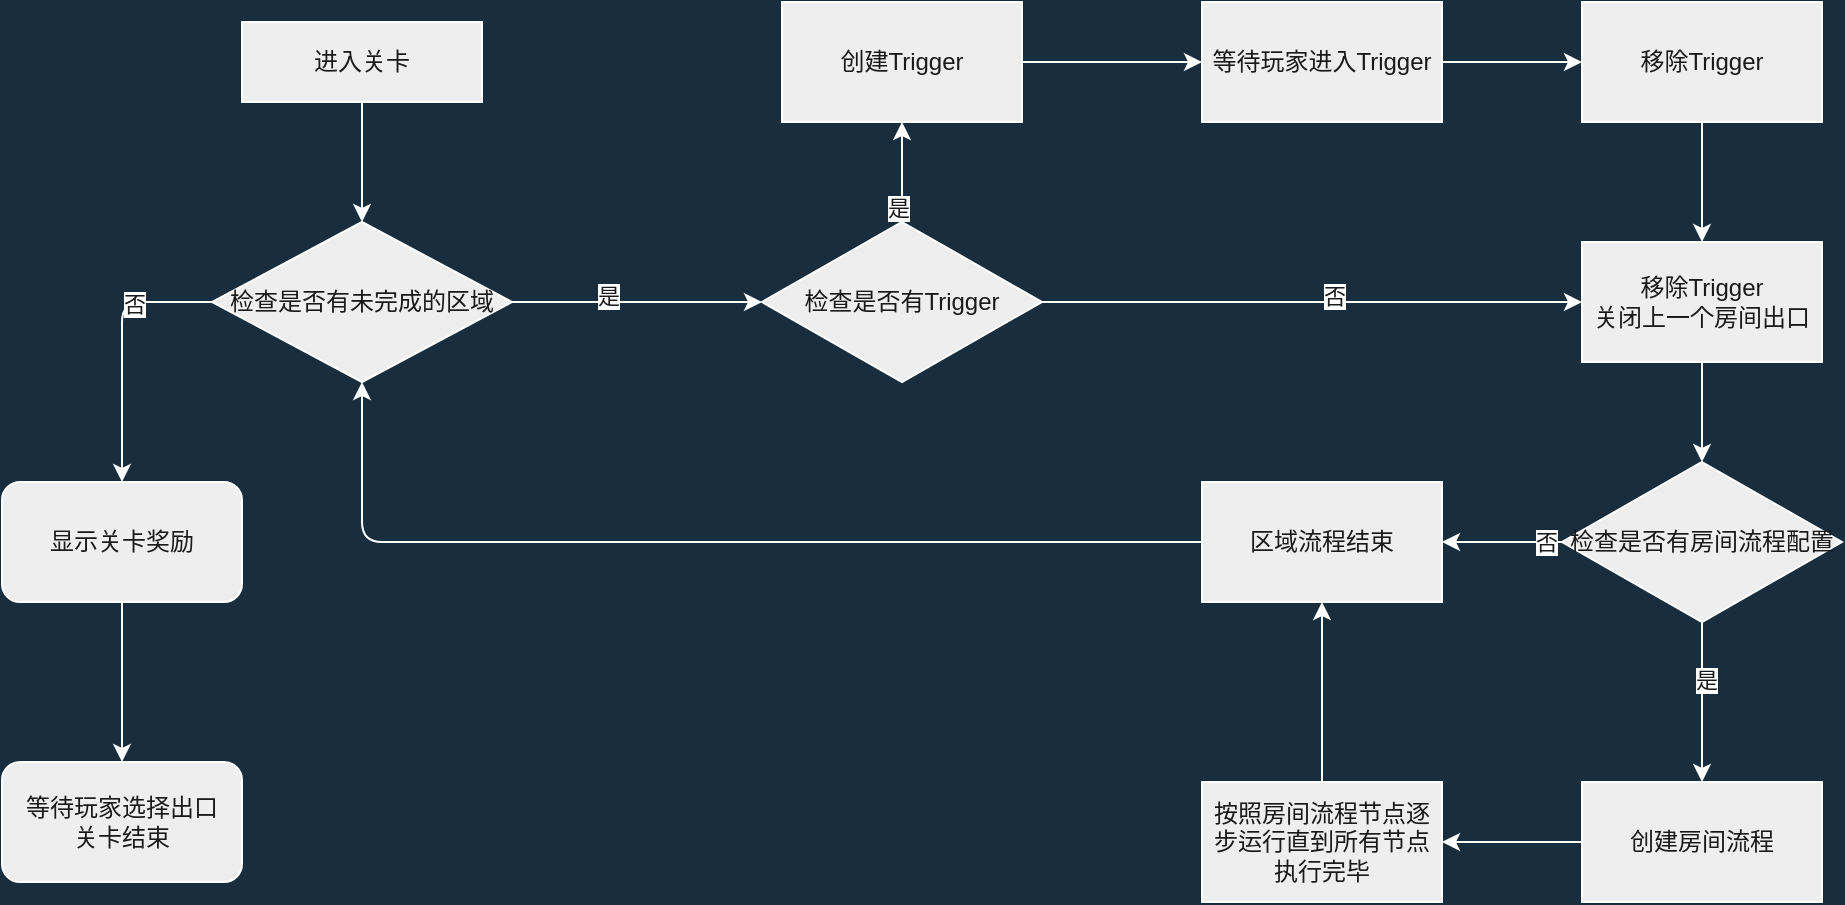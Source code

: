 <mxfile version="16.5.5" type="github">
  <diagram id="C5RBs43oDa-KdzZeNtuy" name="Page-1">
    <mxGraphModel dx="1422" dy="794" grid="1" gridSize="10" guides="1" tooltips="1" connect="1" arrows="1" fold="1" page="1" pageScale="1" pageWidth="1169" pageHeight="827" background="#182E3E" math="0" shadow="0">
      <root>
        <mxCell id="WIyWlLk6GJQsqaUBKTNV-0" />
        <mxCell id="WIyWlLk6GJQsqaUBKTNV-1" parent="WIyWlLk6GJQsqaUBKTNV-0" />
        <mxCell id="4TwKBGxvVmi3ybK4Pog2-3" value="" style="edgeStyle=orthogonalEdgeStyle;curved=0;rounded=1;orthogonalLoop=1;jettySize=auto;html=1;fontColor=#FFFFFF;strokeColor=#FFFFFF;" edge="1" parent="WIyWlLk6GJQsqaUBKTNV-1" source="WIyWlLk6GJQsqaUBKTNV-3" target="4TwKBGxvVmi3ybK4Pog2-2">
          <mxGeometry relative="1" as="geometry" />
        </mxCell>
        <mxCell id="WIyWlLk6GJQsqaUBKTNV-3" value="进入关卡" style="rounded=0;whiteSpace=wrap;html=1;fontSize=12;glass=0;strokeWidth=1;shadow=0;fillColor=#EEEEEE;strokeColor=#FFFFFF;fontColor=#1A1A1A;" parent="WIyWlLk6GJQsqaUBKTNV-1" vertex="1">
          <mxGeometry x="160" y="80" width="120" height="40" as="geometry" />
        </mxCell>
        <mxCell id="4TwKBGxvVmi3ybK4Pog2-5" value="" style="edgeStyle=orthogonalEdgeStyle;curved=0;rounded=1;orthogonalLoop=1;jettySize=auto;html=1;fontColor=#FFFFFF;strokeColor=#FFFFFF;" edge="1" parent="WIyWlLk6GJQsqaUBKTNV-1" source="4TwKBGxvVmi3ybK4Pog2-2" target="4TwKBGxvVmi3ybK4Pog2-7">
          <mxGeometry relative="1" as="geometry">
            <mxPoint x="460" y="120" as="targetPoint" />
            <Array as="points">
              <mxPoint x="330" y="220" />
              <mxPoint x="330" y="220" />
            </Array>
          </mxGeometry>
        </mxCell>
        <mxCell id="4TwKBGxvVmi3ybK4Pog2-6" value="是" style="edgeLabel;html=1;align=center;verticalAlign=middle;resizable=0;points=[];fontColor=#1A1A1A;" vertex="1" connectable="0" parent="4TwKBGxvVmi3ybK4Pog2-5">
          <mxGeometry x="-0.242" y="3" relative="1" as="geometry">
            <mxPoint as="offset" />
          </mxGeometry>
        </mxCell>
        <mxCell id="4TwKBGxvVmi3ybK4Pog2-37" style="edgeStyle=orthogonalEdgeStyle;curved=0;rounded=1;orthogonalLoop=1;jettySize=auto;html=1;fontColor=#FFFFFF;strokeColor=#FFFFFF;exitX=0;exitY=0.5;exitDx=0;exitDy=0;" edge="1" parent="WIyWlLk6GJQsqaUBKTNV-1" source="4TwKBGxvVmi3ybK4Pog2-2" target="4TwKBGxvVmi3ybK4Pog2-38">
          <mxGeometry relative="1" as="geometry">
            <mxPoint x="100" y="390" as="targetPoint" />
            <mxPoint x="140" y="230" as="sourcePoint" />
          </mxGeometry>
        </mxCell>
        <mxCell id="4TwKBGxvVmi3ybK4Pog2-39" value="否" style="edgeLabel;html=1;align=center;verticalAlign=middle;resizable=0;points=[];fontColor=#1A1A1A;" vertex="1" connectable="0" parent="4TwKBGxvVmi3ybK4Pog2-37">
          <mxGeometry x="-0.423" y="1" relative="1" as="geometry">
            <mxPoint as="offset" />
          </mxGeometry>
        </mxCell>
        <mxCell id="4TwKBGxvVmi3ybK4Pog2-2" value="检查是否有未完成的区域" style="rhombus;whiteSpace=wrap;html=1;fillColor=#EEEEEE;strokeColor=#FFFFFF;fontColor=#1A1A1A;rounded=0;glass=0;strokeWidth=1;shadow=0;" vertex="1" parent="WIyWlLk6GJQsqaUBKTNV-1">
          <mxGeometry x="145" y="180" width="150" height="80" as="geometry" />
        </mxCell>
        <mxCell id="4TwKBGxvVmi3ybK4Pog2-10" style="edgeStyle=orthogonalEdgeStyle;curved=0;rounded=1;orthogonalLoop=1;jettySize=auto;html=1;fontColor=#FFFFFF;strokeColor=#FFFFFF;" edge="1" parent="WIyWlLk6GJQsqaUBKTNV-1" source="4TwKBGxvVmi3ybK4Pog2-7" target="4TwKBGxvVmi3ybK4Pog2-8">
          <mxGeometry relative="1" as="geometry" />
        </mxCell>
        <mxCell id="4TwKBGxvVmi3ybK4Pog2-31" value="是" style="edgeLabel;html=1;align=center;verticalAlign=middle;resizable=0;points=[];fontColor=#1A1A1A;" vertex="1" connectable="0" parent="4TwKBGxvVmi3ybK4Pog2-10">
          <mxGeometry x="-0.7" y="2" relative="1" as="geometry">
            <mxPoint as="offset" />
          </mxGeometry>
        </mxCell>
        <mxCell id="4TwKBGxvVmi3ybK4Pog2-20" style="edgeStyle=orthogonalEdgeStyle;curved=0;rounded=1;orthogonalLoop=1;jettySize=auto;html=1;fontColor=#FFFFFF;strokeColor=#FFFFFF;" edge="1" parent="WIyWlLk6GJQsqaUBKTNV-1" source="4TwKBGxvVmi3ybK4Pog2-7" target="4TwKBGxvVmi3ybK4Pog2-15">
          <mxGeometry relative="1" as="geometry" />
        </mxCell>
        <mxCell id="4TwKBGxvVmi3ybK4Pog2-21" value="否" style="edgeLabel;html=1;align=center;verticalAlign=middle;resizable=0;points=[];fontColor=#1A1A1A;" vertex="1" connectable="0" parent="4TwKBGxvVmi3ybK4Pog2-20">
          <mxGeometry x="0.082" y="3" relative="1" as="geometry">
            <mxPoint as="offset" />
          </mxGeometry>
        </mxCell>
        <mxCell id="4TwKBGxvVmi3ybK4Pog2-7" value="检查是否有Trigger" style="rhombus;whiteSpace=wrap;html=1;rounded=0;fontColor=#1A1A1A;strokeColor=#FFFFFF;fillColor=#EEEEEE;" vertex="1" parent="WIyWlLk6GJQsqaUBKTNV-1">
          <mxGeometry x="420" y="180" width="140" height="80" as="geometry" />
        </mxCell>
        <mxCell id="4TwKBGxvVmi3ybK4Pog2-14" value="" style="edgeStyle=orthogonalEdgeStyle;curved=0;rounded=1;orthogonalLoop=1;jettySize=auto;html=1;fontColor=#FFFFFF;strokeColor=#FFFFFF;" edge="1" parent="WIyWlLk6GJQsqaUBKTNV-1" source="4TwKBGxvVmi3ybK4Pog2-8" target="4TwKBGxvVmi3ybK4Pog2-13">
          <mxGeometry relative="1" as="geometry" />
        </mxCell>
        <mxCell id="4TwKBGxvVmi3ybK4Pog2-8" value="创建Trigger" style="whiteSpace=wrap;html=1;fillColor=#EEEEEE;strokeColor=#FFFFFF;fontColor=#1A1A1A;rounded=0;" vertex="1" parent="WIyWlLk6GJQsqaUBKTNV-1">
          <mxGeometry x="430" y="70" width="120" height="60" as="geometry" />
        </mxCell>
        <mxCell id="4TwKBGxvVmi3ybK4Pog2-18" value="" style="edgeStyle=orthogonalEdgeStyle;curved=0;rounded=1;orthogonalLoop=1;jettySize=auto;html=1;fontColor=#FFFFFF;strokeColor=#FFFFFF;" edge="1" parent="WIyWlLk6GJQsqaUBKTNV-1" source="4TwKBGxvVmi3ybK4Pog2-13" target="4TwKBGxvVmi3ybK4Pog2-17">
          <mxGeometry relative="1" as="geometry" />
        </mxCell>
        <mxCell id="4TwKBGxvVmi3ybK4Pog2-13" value="等待玩家进入Trigger" style="whiteSpace=wrap;html=1;fillColor=#EEEEEE;strokeColor=#FFFFFF;fontColor=#1A1A1A;rounded=0;" vertex="1" parent="WIyWlLk6GJQsqaUBKTNV-1">
          <mxGeometry x="640" y="70" width="120" height="60" as="geometry" />
        </mxCell>
        <mxCell id="4TwKBGxvVmi3ybK4Pog2-24" value="" style="edgeStyle=orthogonalEdgeStyle;curved=0;rounded=1;orthogonalLoop=1;jettySize=auto;html=1;fontColor=#FFFFFF;strokeColor=#FFFFFF;" edge="1" parent="WIyWlLk6GJQsqaUBKTNV-1" source="4TwKBGxvVmi3ybK4Pog2-15" target="4TwKBGxvVmi3ybK4Pog2-25">
          <mxGeometry relative="1" as="geometry">
            <mxPoint x="890" y="330" as="targetPoint" />
          </mxGeometry>
        </mxCell>
        <mxCell id="4TwKBGxvVmi3ybK4Pog2-15" value="移除Trigger&lt;br&gt;关闭上一个房间出口" style="whiteSpace=wrap;html=1;fillColor=#EEEEEE;strokeColor=#FFFFFF;fontColor=#1A1A1A;rounded=0;" vertex="1" parent="WIyWlLk6GJQsqaUBKTNV-1">
          <mxGeometry x="830" y="190" width="120" height="60" as="geometry" />
        </mxCell>
        <mxCell id="4TwKBGxvVmi3ybK4Pog2-19" style="edgeStyle=orthogonalEdgeStyle;curved=0;rounded=1;orthogonalLoop=1;jettySize=auto;html=1;entryX=0.5;entryY=0;entryDx=0;entryDy=0;fontColor=#FFFFFF;strokeColor=#FFFFFF;" edge="1" parent="WIyWlLk6GJQsqaUBKTNV-1" source="4TwKBGxvVmi3ybK4Pog2-17" target="4TwKBGxvVmi3ybK4Pog2-15">
          <mxGeometry relative="1" as="geometry" />
        </mxCell>
        <mxCell id="4TwKBGxvVmi3ybK4Pog2-17" value="移除Trigger" style="whiteSpace=wrap;html=1;fillColor=#EEEEEE;strokeColor=#FFFFFF;fontColor=#1A1A1A;rounded=0;" vertex="1" parent="WIyWlLk6GJQsqaUBKTNV-1">
          <mxGeometry x="830" y="70" width="120" height="60" as="geometry" />
        </mxCell>
        <mxCell id="4TwKBGxvVmi3ybK4Pog2-28" value="" style="edgeStyle=orthogonalEdgeStyle;curved=0;rounded=1;orthogonalLoop=1;jettySize=auto;html=1;fontColor=#FFFFFF;strokeColor=#FFFFFF;" edge="1" parent="WIyWlLk6GJQsqaUBKTNV-1" source="4TwKBGxvVmi3ybK4Pog2-25" target="4TwKBGxvVmi3ybK4Pog2-27">
          <mxGeometry relative="1" as="geometry" />
        </mxCell>
        <mxCell id="4TwKBGxvVmi3ybK4Pog2-30" value="是" style="edgeLabel;html=1;align=center;verticalAlign=middle;resizable=0;points=[];fontColor=#1A1A1A;" vertex="1" connectable="0" parent="4TwKBGxvVmi3ybK4Pog2-28">
          <mxGeometry x="-0.289" y="2" relative="1" as="geometry">
            <mxPoint as="offset" />
          </mxGeometry>
        </mxCell>
        <mxCell id="4TwKBGxvVmi3ybK4Pog2-33" value="" style="edgeStyle=orthogonalEdgeStyle;curved=0;rounded=1;orthogonalLoop=1;jettySize=auto;html=1;fontColor=#FFFFFF;strokeColor=#FFFFFF;" edge="1" parent="WIyWlLk6GJQsqaUBKTNV-1" source="4TwKBGxvVmi3ybK4Pog2-25" target="4TwKBGxvVmi3ybK4Pog2-32">
          <mxGeometry relative="1" as="geometry" />
        </mxCell>
        <mxCell id="4TwKBGxvVmi3ybK4Pog2-34" value="否" style="edgeLabel;html=1;align=center;verticalAlign=middle;resizable=0;points=[];fontColor=#1A1A1A;" vertex="1" connectable="0" parent="4TwKBGxvVmi3ybK4Pog2-33">
          <mxGeometry x="-0.711" relative="1" as="geometry">
            <mxPoint as="offset" />
          </mxGeometry>
        </mxCell>
        <mxCell id="4TwKBGxvVmi3ybK4Pog2-25" value="检查是否有房间流程配置" style="rhombus;whiteSpace=wrap;html=1;rounded=0;fontColor=#1A1A1A;strokeColor=#FFFFFF;fillColor=#EEEEEE;" vertex="1" parent="WIyWlLk6GJQsqaUBKTNV-1">
          <mxGeometry x="820" y="300" width="140" height="80" as="geometry" />
        </mxCell>
        <mxCell id="4TwKBGxvVmi3ybK4Pog2-36" value="" style="edgeStyle=orthogonalEdgeStyle;curved=0;rounded=1;orthogonalLoop=1;jettySize=auto;html=1;fontColor=#FFFFFF;strokeColor=#FFFFFF;" edge="1" parent="WIyWlLk6GJQsqaUBKTNV-1" source="4TwKBGxvVmi3ybK4Pog2-27" target="4TwKBGxvVmi3ybK4Pog2-35">
          <mxGeometry relative="1" as="geometry" />
        </mxCell>
        <mxCell id="4TwKBGxvVmi3ybK4Pog2-27" value="创建房间流程" style="whiteSpace=wrap;html=1;fillColor=#EEEEEE;strokeColor=#FFFFFF;fontColor=#1A1A1A;rounded=0;" vertex="1" parent="WIyWlLk6GJQsqaUBKTNV-1">
          <mxGeometry x="830" y="460" width="120" height="60" as="geometry" />
        </mxCell>
        <mxCell id="4TwKBGxvVmi3ybK4Pog2-47" style="edgeStyle=orthogonalEdgeStyle;curved=0;rounded=1;orthogonalLoop=1;jettySize=auto;html=1;entryX=0.5;entryY=1;entryDx=0;entryDy=0;fontColor=#FFFFFF;strokeColor=#FFFFFF;" edge="1" parent="WIyWlLk6GJQsqaUBKTNV-1" source="4TwKBGxvVmi3ybK4Pog2-32" target="4TwKBGxvVmi3ybK4Pog2-2">
          <mxGeometry relative="1" as="geometry" />
        </mxCell>
        <mxCell id="4TwKBGxvVmi3ybK4Pog2-32" value="区域流程结束" style="whiteSpace=wrap;html=1;fillColor=#EEEEEE;strokeColor=#FFFFFF;fontColor=#1A1A1A;rounded=0;" vertex="1" parent="WIyWlLk6GJQsqaUBKTNV-1">
          <mxGeometry x="640" y="310" width="120" height="60" as="geometry" />
        </mxCell>
        <mxCell id="4TwKBGxvVmi3ybK4Pog2-46" style="edgeStyle=orthogonalEdgeStyle;curved=0;rounded=1;orthogonalLoop=1;jettySize=auto;html=1;entryX=0.5;entryY=1;entryDx=0;entryDy=0;fontColor=#FFFFFF;strokeColor=#FFFFFF;" edge="1" parent="WIyWlLk6GJQsqaUBKTNV-1" source="4TwKBGxvVmi3ybK4Pog2-35" target="4TwKBGxvVmi3ybK4Pog2-32">
          <mxGeometry relative="1" as="geometry" />
        </mxCell>
        <mxCell id="4TwKBGxvVmi3ybK4Pog2-35" value="按照房间流程节点逐步运行直到所有节点执行完毕" style="whiteSpace=wrap;html=1;fillColor=#EEEEEE;strokeColor=#FFFFFF;fontColor=#1A1A1A;rounded=0;" vertex="1" parent="WIyWlLk6GJQsqaUBKTNV-1">
          <mxGeometry x="640" y="460" width="120" height="60" as="geometry" />
        </mxCell>
        <mxCell id="4TwKBGxvVmi3ybK4Pog2-45" value="" style="edgeStyle=orthogonalEdgeStyle;curved=0;rounded=1;orthogonalLoop=1;jettySize=auto;html=1;fontColor=#FFFFFF;strokeColor=#FFFFFF;" edge="1" parent="WIyWlLk6GJQsqaUBKTNV-1" source="4TwKBGxvVmi3ybK4Pog2-38" target="4TwKBGxvVmi3ybK4Pog2-44">
          <mxGeometry relative="1" as="geometry" />
        </mxCell>
        <mxCell id="4TwKBGxvVmi3ybK4Pog2-38" value="显示关卡奖励" style="rounded=1;whiteSpace=wrap;html=1;fontColor=#1A1A1A;strokeColor=#FFFFFF;fillColor=#EEEEEE;" vertex="1" parent="WIyWlLk6GJQsqaUBKTNV-1">
          <mxGeometry x="40" y="310" width="120" height="60" as="geometry" />
        </mxCell>
        <mxCell id="4TwKBGxvVmi3ybK4Pog2-44" value="等待玩家选择出口&lt;br&gt;关卡结束" style="whiteSpace=wrap;html=1;fillColor=#EEEEEE;strokeColor=#FFFFFF;fontColor=#1A1A1A;rounded=1;" vertex="1" parent="WIyWlLk6GJQsqaUBKTNV-1">
          <mxGeometry x="40" y="450" width="120" height="60" as="geometry" />
        </mxCell>
      </root>
    </mxGraphModel>
  </diagram>
</mxfile>
